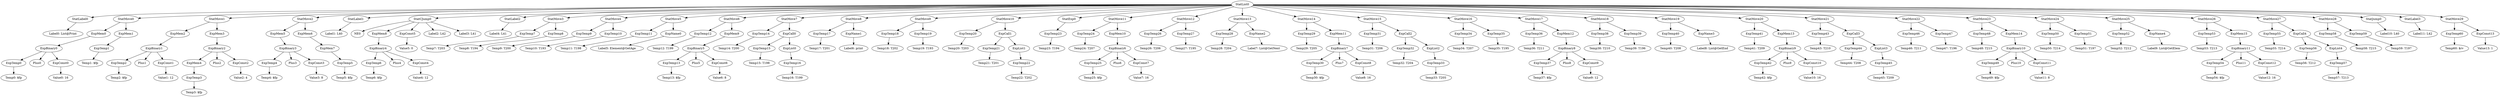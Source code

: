 digraph {
	ordering = out;
	ExpConst13 -> "Value13: 1";
	ExpTemp57 -> "Temp57: T213";
	ExpTemp56 -> "Temp56: T212";
	ExpTemp55 -> "Temp55: T214";
	ExpConst12 -> "Value12: 16";
	ExpName4 -> "Label9: List@GetElem";
	ExpTemp52 -> "Temp52: T212";
	ExpTemp50 -> "Temp50: T214";
	ExpMem14 -> ExpBinary10;
	ExpBinary10 -> ExpTemp49;
	ExpBinary10 -> Plus10;
	ExpBinary10 -> ExpConst11;
	ExpTemp60 -> "Temp60: $rv";
	ExpTemp46 -> "Temp46: T211";
	ExpList3 -> ExpTemp45;
	ExpCall3 -> ExpTemp44;
	ExpCall3 -> ExpList3;
	StatJump0 -> "Label10: L40";
	ExpTemp44 -> "Temp44: T208";
	StatMove21 -> ExpTemp43;
	StatMove21 -> ExpCall3;
	ExpMem13 -> ExpBinary9;
	StatMove25 -> ExpTemp52;
	StatMove25 -> ExpName4;
	ExpTemp42 -> "Temp42: $fp";
	StatMove20 -> ExpTemp41;
	StatMove20 -> ExpMem13;
	StatMove28 -> ExpTemp58;
	StatMove28 -> ExpTemp59;
	ExpName3 -> "Label8: List@GetEnd";
	ExpTemp40 -> "Temp40: T208";
	StatMove18 -> ExpTemp38;
	StatMove18 -> ExpTemp39;
	ExpTemp38 -> "Temp38: T210";
	ExpBinary8 -> ExpTemp37;
	ExpBinary8 -> Plus8;
	ExpBinary8 -> ExpConst9;
	ExpTemp37 -> "Temp37: $fp";
	StatMove17 -> ExpTemp36;
	StatMove17 -> ExpMem12;
	ExpTemp36 -> "Temp36: T211";
	StatMove22 -> ExpTemp46;
	StatMove22 -> ExpTemp47;
	StatMove6 -> ExpTemp12;
	StatMove6 -> ExpMem9;
	ExpTemp6 -> "Temp6: $fp";
	ExpCall4 -> ExpTemp56;
	ExpCall4 -> ExpList4;
	ExpTemp9 -> "Temp9: T200";
	ExpTemp11 -> "Temp11: T198";
	StatMove3 -> ExpTemp7;
	StatMove3 -> ExpTemp8;
	ExpConst4 -> "Value4: 12";
	ExpConst0 -> "Value0: 16";
	ExpMem6 -> ExpMem7;
	ExpTemp24 -> "Temp24: T207";
	ExpTemp54 -> "Temp54: $fp";
	StatMove2 -> ExpMem5;
	StatMove2 -> ExpMem6;
	ExpTemp5 -> "Temp5: $fp";
	ExpMem1 -> ExpTemp1;
	ExpConst6 -> "Value6: 8";
	ExpTemp34 -> "Temp34: T207";
	ExpMem0 -> ExpBinary0;
	ExpConst10 -> "Value10: 16";
	ExpBinary1 -> ExpTemp2;
	ExpBinary1 -> Plus1;
	ExpBinary1 -> ExpConst1;
	StatMove29 -> ExpTemp60;
	StatMove29 -> ExpConst13;
	ExpTemp35 -> "Temp35: T195";
	ExpBinary4 -> ExpTemp6;
	ExpBinary4 -> Plus4;
	ExpBinary4 -> ExpConst4;
	ExpTemp1 -> "Temp1: $fp";
	ExpList1 -> ExpTemp22;
	ExpMem3 -> ExpBinary2;
	ExpTemp51 -> "Temp51: T197";
	ExpTemp2 -> "Temp2: $fp";
	ExpTemp19 -> "Temp19: T193";
	StatLabel0 -> "Label0: List@Print";
	ExpMem5 -> ExpBinary3;
	ExpBinary2 -> ExpMem4;
	ExpBinary2 -> Plus2;
	ExpBinary2 -> ExpConst2;
	ExpConst11 -> "Value11: 8";
	StatList0 -> StatLabel0;
	StatList0 -> StatMove0;
	StatList0 -> StatMove1;
	StatList0 -> StatMove2;
	StatList0 -> StatLabel1;
	StatList0 -> StatCJump0;
	StatList0 -> StatLabel2;
	StatList0 -> StatMove3;
	StatList0 -> StatMove4;
	StatList0 -> StatMove5;
	StatList0 -> StatMove6;
	StatList0 -> StatMove7;
	StatList0 -> StatMove8;
	StatList0 -> StatMove9;
	StatList0 -> StatMove10;
	StatList0 -> StatExp0;
	StatList0 -> StatMove11;
	StatList0 -> StatMove12;
	StatList0 -> StatMove13;
	StatList0 -> StatMove14;
	StatList0 -> StatMove15;
	StatList0 -> StatMove16;
	StatList0 -> StatMove17;
	StatList0 -> StatMove18;
	StatList0 -> StatMove19;
	StatList0 -> StatMove20;
	StatList0 -> StatMove21;
	StatList0 -> StatMove22;
	StatList0 -> StatMove23;
	StatList0 -> StatMove24;
	StatList0 -> StatMove25;
	StatList0 -> StatMove26;
	StatList0 -> StatMove27;
	StatList0 -> StatMove28;
	StatList0 -> StatJump0;
	StatList0 -> StatLabel3;
	StatList0 -> StatMove29;
	ExpTemp0 -> "Temp0: $fp";
	ExpTemp7 -> "Temp7: T203";
	StatLabel1 -> "Label1: L40";
	ExpTemp33 -> "Temp33: T205";
	ExpMem2 -> ExpBinary1;
	StatMove23 -> ExpTemp48;
	StatMove23 -> ExpMem14;
	ExpTemp12 -> "Temp12: T199";
	ExpTemp39 -> "Temp39: T196";
	ExpConst5 -> "Value5: 0";
	StatMove27 -> ExpTemp55;
	StatMove27 -> ExpCall4;
	ExpConst9 -> "Value9: 12";
	StatLabel2 -> "Label4: L41";
	StatMove4 -> ExpTemp9;
	StatMove4 -> ExpTemp10;
	StatMove5 -> ExpTemp11;
	StatMove5 -> ExpName0;
	StatLabel3 -> "Label11: L42";
	StatMove15 -> ExpTemp31;
	StatMove15 -> ExpCall2;
	ExpMem7 -> ExpTemp5;
	ExpBinary3 -> ExpTemp4;
	ExpBinary3 -> Plus3;
	ExpBinary3 -> ExpConst3;
	StatExp0 -> ExpTemp23;
	ExpConst2 -> "Value2: 4";
	StatMove0 -> ExpMem0;
	StatMove0 -> ExpMem1;
	ExpTemp59 -> "Temp59: T197";
	StatMove8 -> ExpTemp17;
	StatMove8 -> ExpName1;
	ExpTemp32 -> "Temp32: T204";
	ExpTemp45 -> "Temp45: T209";
	ExpConst1 -> "Value1: 12";
	ExpMem15 -> ExpBinary11;
	ExpTemp8 -> "Temp8: T194";
	ExpTemp18 -> "Temp18: T202";
	ExpBinary9 -> ExpTemp42;
	ExpBinary9 -> Plus9;
	ExpBinary9 -> ExpConst10;
	ExpBinary7 -> ExpTemp30;
	ExpBinary7 -> Plus7;
	ExpBinary7 -> ExpConst8;
	StatCJump0 -> NE0;
	StatCJump0 -> ExpMem8;
	StatCJump0 -> ExpConst5;
	StatCJump0 -> "Label2: L42";
	StatCJump0 -> "Label3: L41";
	ExpList0 -> ExpTemp16;
	StatMove1 -> ExpMem2;
	StatMove1 -> ExpMem3;
	ExpTemp3 -> "Temp3: $fp";
	ExpBinary0 -> ExpTemp0;
	ExpBinary0 -> Plus0;
	ExpBinary0 -> ExpConst0;
	ExpBinary11 -> ExpTemp54;
	ExpBinary11 -> Plus11;
	ExpBinary11 -> ExpConst12;
	ExpMem4 -> ExpTemp3;
	ExpMem8 -> ExpBinary4;
	ExpTemp4 -> "Temp4: $fp";
	ExpConst3 -> "Value3: 8";
	ExpTemp30 -> "Temp30: $fp";
	ExpTemp13 -> "Temp13: $fp";
	ExpTemp43 -> "Temp43: T210";
	ExpBinary5 -> ExpTemp13;
	ExpBinary5 -> Plus5;
	ExpBinary5 -> ExpConst6;
	StatMove12 -> ExpTemp26;
	StatMove12 -> ExpTemp27;
	ExpTemp14 -> "Temp14: T200";
	StatMove7 -> ExpTemp14;
	StatMove7 -> ExpCall0;
	StatMove19 -> ExpTemp40;
	StatMove19 -> ExpName3;
	ExpTemp28 -> "Temp28: T204";
	ExpTemp15 -> "Temp15: T198";
	ExpName1 -> "Label6: print";
	ExpCall0 -> ExpTemp15;
	ExpCall0 -> ExpList0;
	StatMove14 -> ExpTemp29;
	StatMove14 -> ExpMem11;
	ExpTemp16 -> "Temp16: T199";
	StatMove24 -> ExpTemp50;
	StatMove24 -> ExpTemp51;
	ExpBinary6 -> ExpTemp25;
	ExpBinary6 -> Plus6;
	ExpBinary6 -> ExpConst7;
	ExpMem9 -> ExpBinary5;
	ExpTemp23 -> "Temp23: T194";
	ExpTemp17 -> "Temp17: T201";
	ExpTemp53 -> "Temp53: T213";
	ExpTemp21 -> "Temp21: T201";
	StatMove26 -> ExpTemp53;
	StatMove26 -> ExpMem15;
	ExpTemp48 -> "Temp48: T215";
	StatMove9 -> ExpTemp18;
	StatMove9 -> ExpTemp19;
	ExpName0 -> "Label5: Element@GetAge";
	ExpConst8 -> "Value8: 16";
	ExpTemp20 -> "Temp20: T203";
	StatMove10 -> ExpTemp20;
	StatMove10 -> ExpCall1;
	ExpTemp47 -> "Temp47: T196";
	ExpCall2 -> ExpTemp32;
	ExpCall2 -> ExpList2;
	ExpCall1 -> ExpTemp21;
	ExpCall1 -> ExpList1;
	ExpMem11 -> ExpBinary7;
	StatMove11 -> ExpTemp24;
	StatMove11 -> ExpMem10;
	ExpTemp25 -> "Temp25: $fp";
	ExpTemp31 -> "Temp31: T206";
	ExpConst7 -> "Value7: 16";
	ExpTemp10 -> "Temp10: T193";
	ExpMem10 -> ExpBinary6;
	ExpTemp29 -> "Temp29: T205";
	ExpTemp41 -> "Temp41: T209";
	ExpTemp26 -> "Temp26: T206";
	ExpList4 -> ExpTemp57;
	ExpTemp27 -> "Temp27: T195";
	StatMove13 -> ExpTemp28;
	StatMove13 -> ExpName2;
	ExpTemp58 -> "Temp58: T215";
	ExpName2 -> "Label7: List@GetNext";
	ExpTemp22 -> "Temp22: T202";
	ExpList2 -> ExpTemp33;
	ExpTemp49 -> "Temp49: $fp";
	ExpMem12 -> ExpBinary8;
	StatMove16 -> ExpTemp34;
	StatMove16 -> ExpTemp35;
}

